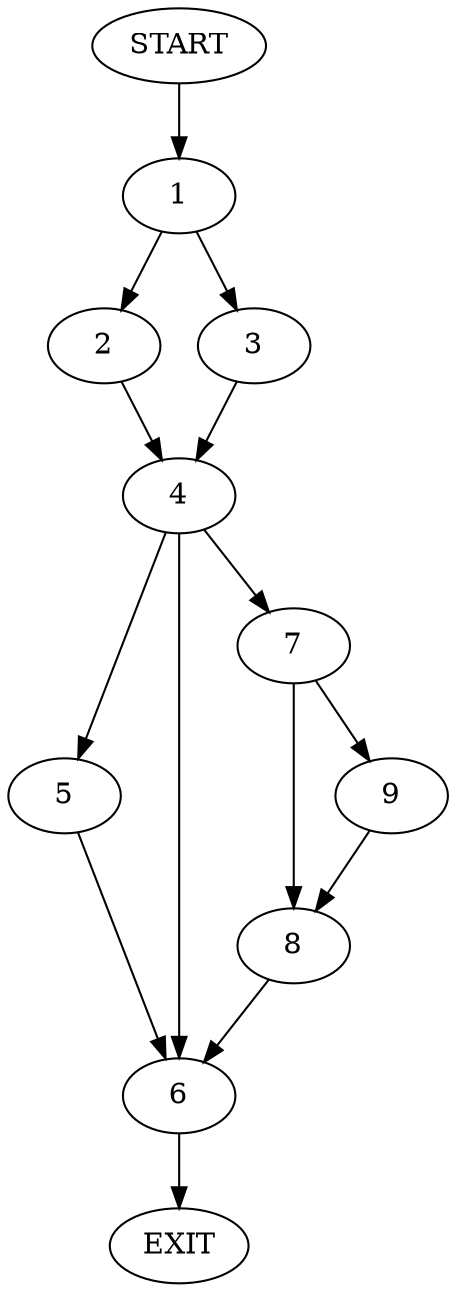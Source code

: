 digraph {
0 [label="START"]
10 [label="EXIT"]
0 -> 1
1 -> 2
1 -> 3
2 -> 4
3 -> 4
4 -> 5
4 -> 6
4 -> 7
5 -> 6
7 -> 8
7 -> 9
6 -> 10
9 -> 8
8 -> 6
}
